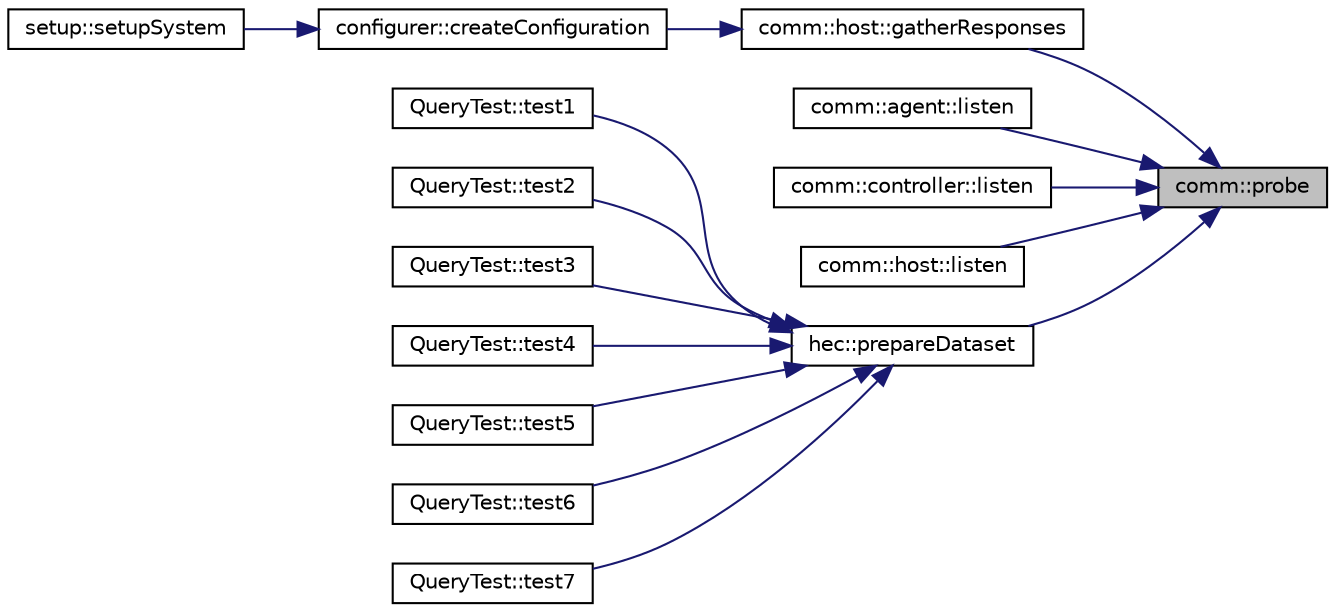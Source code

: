 digraph "comm::probe"
{
 // LATEX_PDF_SIZE
  bgcolor="transparent";
  edge [fontname="Helvetica",fontsize="10",labelfontname="Helvetica",labelfontsize="10"];
  node [fontname="Helvetica",fontsize="10",shape=record];
  rankdir="RL";
  Node1 [label="comm::probe",height=0.2,width=0.4,color="black", fillcolor="grey75", style="filled", fontcolor="black",tooltip="Probes for a message in a communicator (blocking)."];
  Node1 -> Node2 [dir="back",color="midnightblue",fontsize="10",style="solid",fontname="Helvetica"];
  Node2 [label="comm::host::gatherResponses",height=0.2,width=0.4,color="black",URL="$namespacecomm_1_1host.html#a5a972f79042414ad9a38bc1a92852c46",tooltip="Gathers responses (ACK/NACK) from workers or the local agent about the last instructed action/job."];
  Node2 -> Node3 [dir="back",color="midnightblue",fontsize="10",style="solid",fontname="Helvetica"];
  Node3 [label="configurer::createConfiguration",height=0.2,width=0.4,color="black",URL="$namespaceconfigurer.html#affed3e4dc858a1c015e05cdbfec46880",tooltip="Configures the system based on the parsed options."];
  Node3 -> Node4 [dir="back",color="midnightblue",fontsize="10",style="solid",fontname="Helvetica"];
  Node4 [label="setup::setupSystem",height=0.2,width=0.4,color="black",URL="$namespacesetup.html#a9cf6d9936c901088e77d1843146fdbfa",tooltip="Entryway method for setting up the system."];
  Node1 -> Node5 [dir="back",color="midnightblue",fontsize="10",style="solid",fontname="Helvetica"];
  Node5 [label="comm::agent::listen",height=0.2,width=0.4,color="black",URL="$namespacecomm_1_1agent.html#a4fd8f833246399f9cee92cf4bf2d72d3",tooltip="Listen for messages from the parent controller."];
  Node1 -> Node6 [dir="back",color="midnightblue",fontsize="10",style="solid",fontname="Helvetica"];
  Node6 [label="comm::controller::listen",height=0.2,width=0.4,color="black",URL="$namespacecomm_1_1controller.html#a80b6269392e571d425e364c118f84ada",tooltip="The controller listens (probes) for inbound messages from other controllers or the local agent."];
  Node1 -> Node7 [dir="back",color="midnightblue",fontsize="10",style="solid",fontname="Helvetica"];
  Node7 [label="comm::host::listen",height=0.2,width=0.4,color="black",URL="$namespacecomm_1_1host.html#a8269e80ddf79509e960de708c2aab680",tooltip="The host controller listens (probes) for inbound messages from the driver."];
  Node1 -> Node8 [dir="back",color="midnightblue",fontsize="10",style="solid",fontname="Helvetica"];
  Node8 [label="hec::prepareDataset",height=0.2,width=0.4,color="black",URL="$namespacehec.html#ada0d63637dbdd2a43312d12ca2b99aa3",tooltip="Prepares a dataset object for handling. Must always be called before partitionDataset() and/or loadDa..."];
  Node8 -> Node9 [dir="back",color="midnightblue",fontsize="10",style="solid",fontname="Helvetica"];
  Node9 [label="QueryTest::test1",height=0.2,width=0.4,color="black",URL="$classQueryTest.html#a768797dd581d67d0d55abade399aa1e8",tooltip="Spatial find relation count join between polygons."];
  Node8 -> Node10 [dir="back",color="midnightblue",fontsize="10",style="solid",fontname="Helvetica"];
  Node10 [label="QueryTest::test2",height=0.2,width=0.4,color="black",URL="$classQueryTest.html#a94b6511d0ece11297b48f9aeeb3a5c9d",tooltip="Spatial intersection collect join between polygons."];
  Node8 -> Node11 [dir="back",color="midnightblue",fontsize="10",style="solid",fontname="Helvetica"];
  Node11 [label="QueryTest::test3",height=0.2,width=0.4,color="black",URL="$classQueryTest.html#a0d5116fe2abebe6169b9bee1fd81223a",tooltip="Spatial equal join collect between polygons-linestrings."];
  Node8 -> Node12 [dir="back",color="midnightblue",fontsize="10",style="solid",fontname="Helvetica"];
  Node12 [label="QueryTest::test4",height=0.2,width=0.4,color="black",URL="$classQueryTest.html#a5b91d83aac169ec838bda1b72017ad66",tooltip="Batch knn on points."];
  Node8 -> Node13 [dir="back",color="midnightblue",fontsize="10",style="solid",fontname="Helvetica"];
  Node13 [label="QueryTest::test5",height=0.2,width=0.4,color="black",URL="$classQueryTest.html#a27ab28e9fc4da4341a416205e0bdf8ef",tooltip="Batch range on points count."];
  Node8 -> Node14 [dir="back",color="midnightblue",fontsize="10",style="solid",fontname="Helvetica"];
  Node14 [label="QueryTest::test6",height=0.2,width=0.4,color="black",URL="$classQueryTest.html#a4c79c0f0e369a6ec251d7ae577ceac0a",tooltip="Batch range collect on polygons."];
  Node8 -> Node15 [dir="back",color="midnightblue",fontsize="10",style="solid",fontname="Helvetica"];
  Node15 [label="QueryTest::test7",height=0.2,width=0.4,color="black",URL="$classQueryTest.html#a0f68fb76cb8ec8ed390c920cab0493c2",tooltip="Distance join collect on points."];
}
